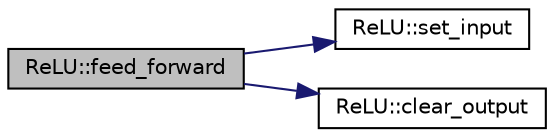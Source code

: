 digraph "ReLU::feed_forward"
{
 // LATEX_PDF_SIZE
  edge [fontname="Helvetica",fontsize="10",labelfontname="Helvetica",labelfontsize="10"];
  node [fontname="Helvetica",fontsize="10",shape=record];
  rankdir="LR";
  Node4 [label="ReLU::feed_forward",height=0.2,width=0.4,color="black", fillcolor="grey75", style="filled", fontcolor="black",tooltip="Forward pass of the ReLU Layer."];
  Node4 -> Node5 [color="midnightblue",fontsize="10",style="solid",fontname="Helvetica"];
  Node5 [label="ReLU::set_input",height=0.2,width=0.4,color="black", fillcolor="white", style="filled",URL="$classReLU.html#a37eeb9ac825dac583e672c62a060ab79",tooltip="Set input."];
  Node4 -> Node6 [color="midnightblue",fontsize="10",style="solid",fontname="Helvetica"];
  Node6 [label="ReLU::clear_output",height=0.2,width=0.4,color="black", fillcolor="white", style="filled",URL="$classReLU.html#ab9592200f34970ecd304c8fc8aa4ecb4",tooltip="Clear output."];
}
